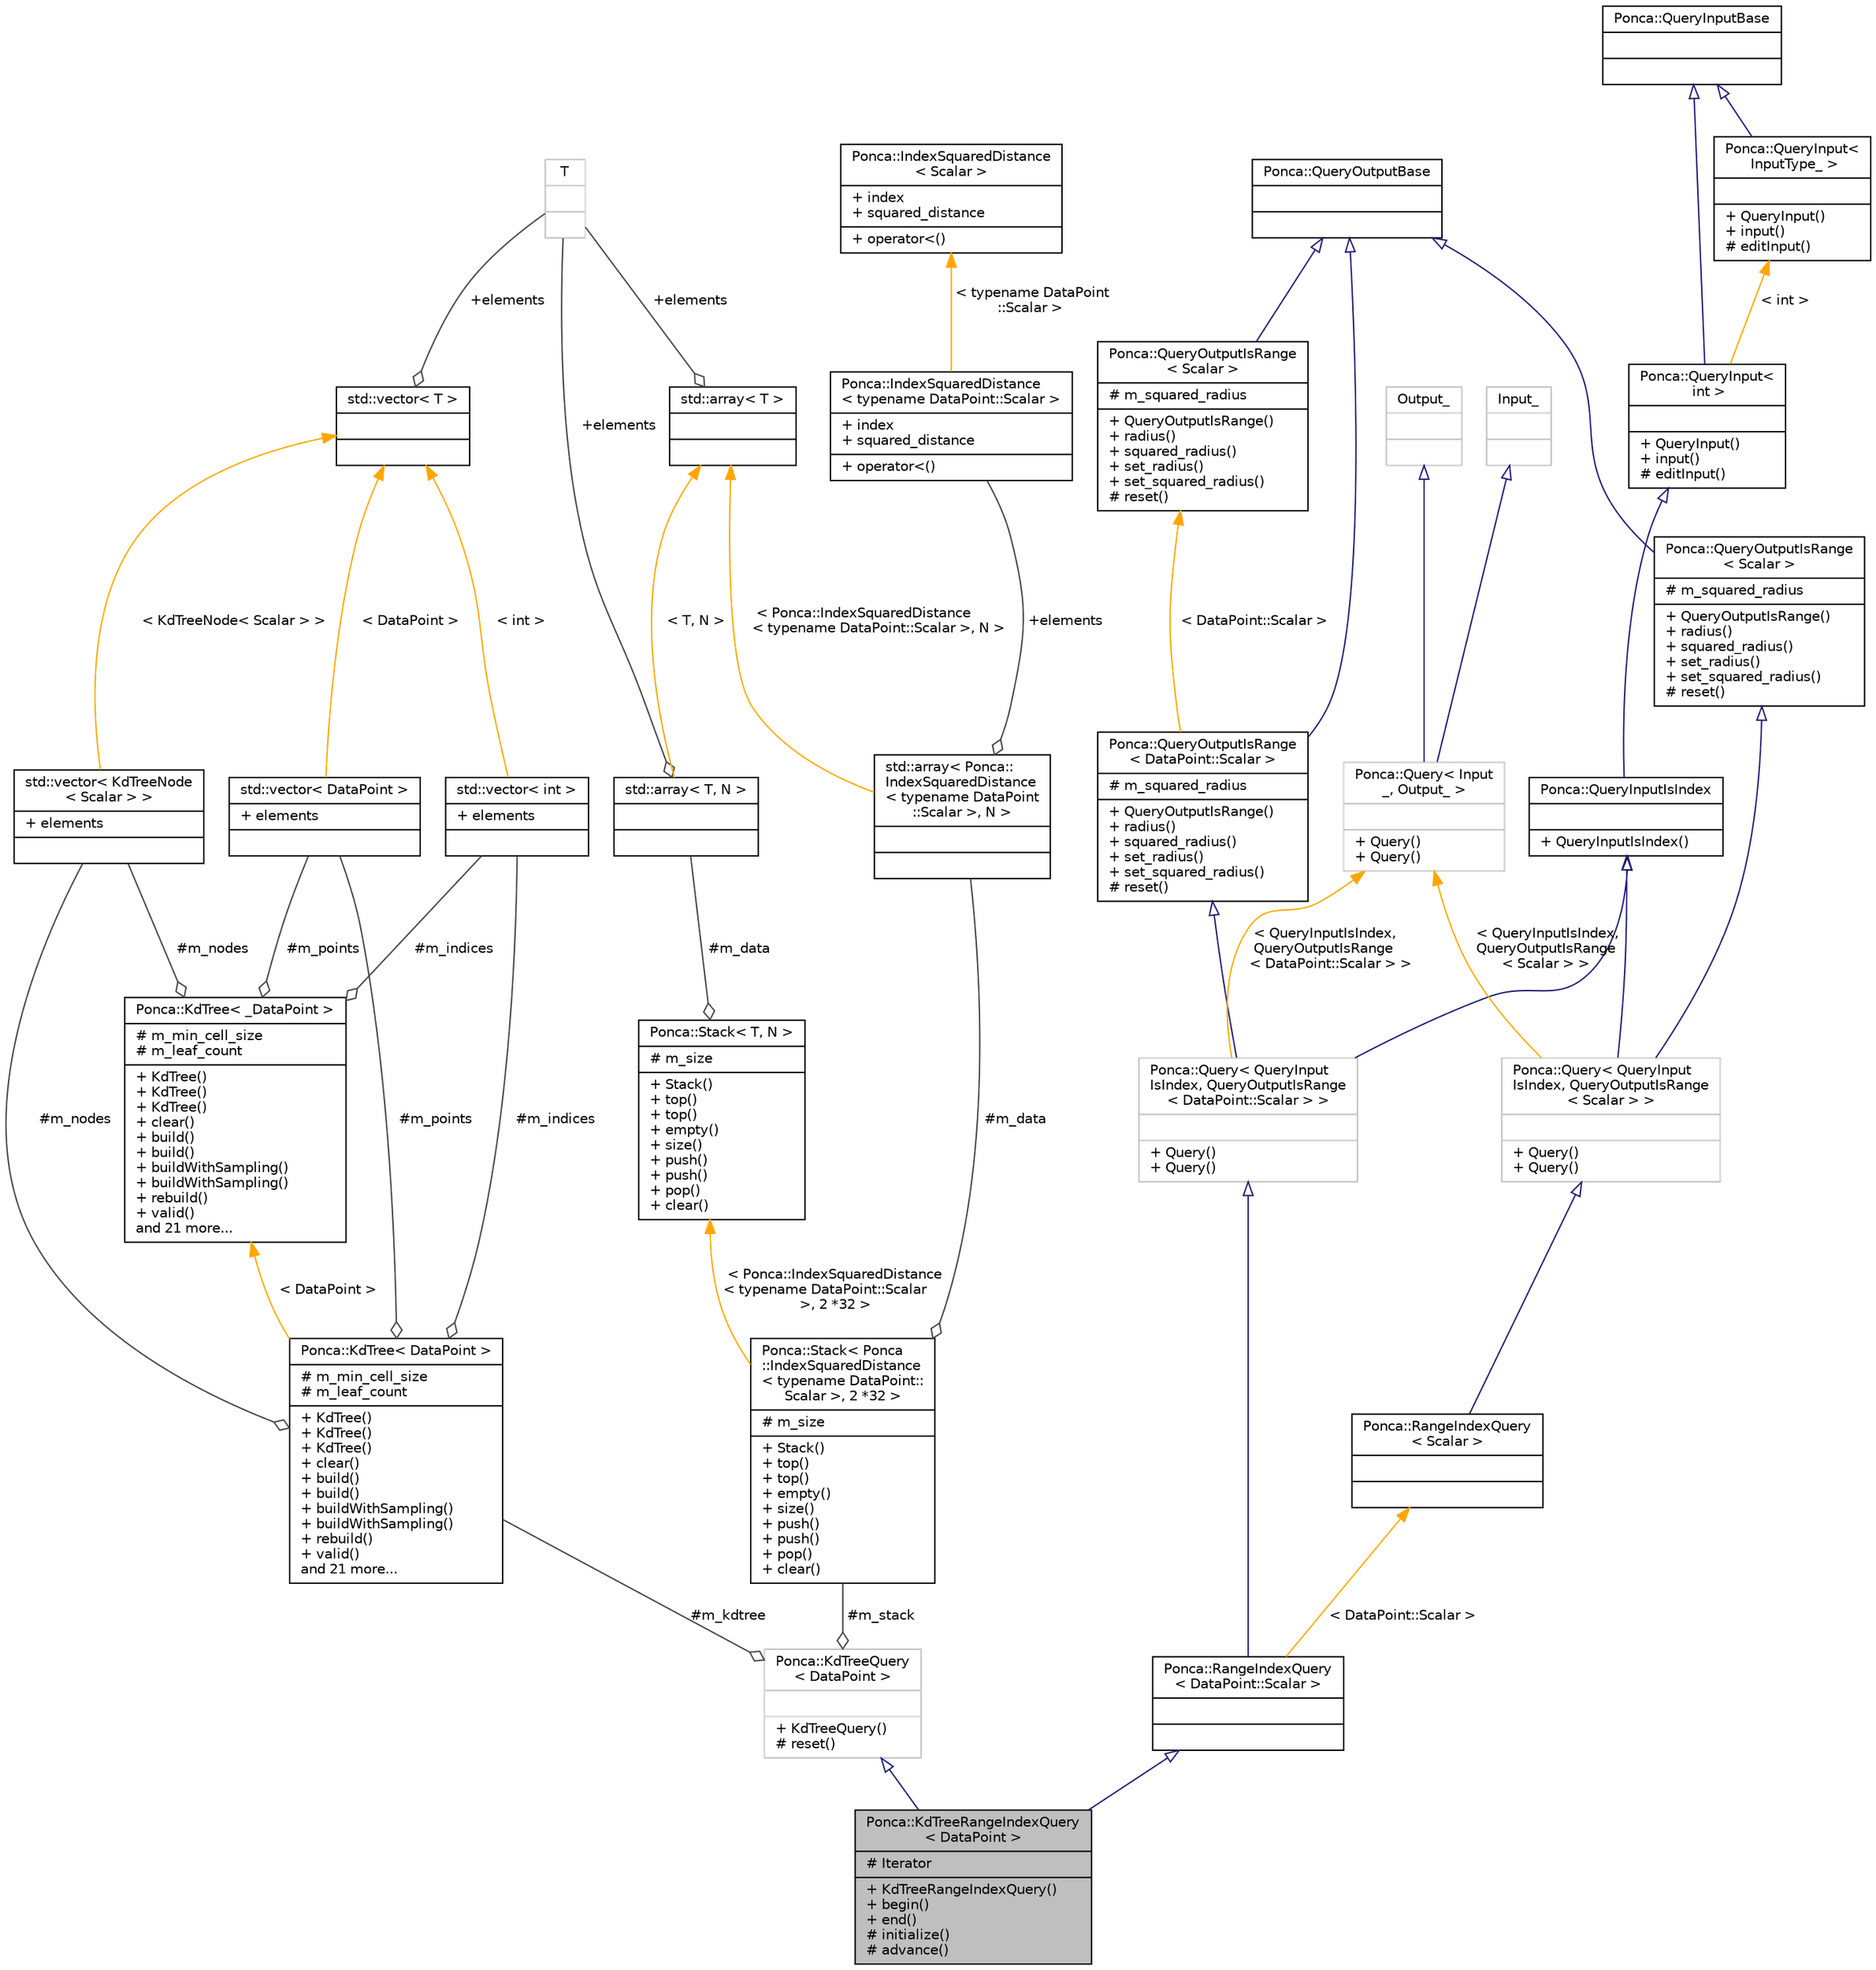 digraph "Ponca::KdTreeRangeIndexQuery&lt; DataPoint &gt;"
{
 // INTERACTIVE_SVG=YES
 // LATEX_PDF_SIZE
  bgcolor="transparent";
  edge [fontname="Helvetica",fontsize="10",labelfontname="Helvetica",labelfontsize="10"];
  node [fontname="Helvetica",fontsize="10",shape=record];
  Node1 [label="{Ponca::KdTreeRangeIndexQuery\l\< DataPoint \>\n|# Iterator\l|+ KdTreeRangeIndexQuery()\l+ begin()\l+ end()\l# initialize()\l# advance()\l}",height=0.2,width=0.4,color="black", fillcolor="grey75", style="filled", fontcolor="black",tooltip=" "];
  Node2 -> Node1 [dir="back",color="midnightblue",fontsize="10",style="solid",arrowtail="onormal",fontname="Helvetica"];
  Node2 [label="{Ponca::KdTreeQuery\l\< DataPoint \>\n||+ KdTreeQuery()\l# reset()\l}",height=0.2,width=0.4,color="grey75",URL="$group__spatialpartitioning.html#classPonca_1_1KdTreeQuery",tooltip=" "];
  Node3 -> Node2 [color="grey25",fontsize="10",style="solid",label=" #m_kdtree" ,arrowhead="odiamond",fontname="Helvetica"];
  Node3 [label="{Ponca::KdTree\< DataPoint \>\n|# m_min_cell_size\l# m_leaf_count\l|+ KdTree()\l+ KdTree()\l+ KdTree()\l+ clear()\l+ build()\l+ build()\l+ buildWithSampling()\l+ buildWithSampling()\l+ rebuild()\l+ valid()\land 21 more...\l}",height=0.2,width=0.4,color="black",URL="$group__spatialpartitioning.html",tooltip=" "];
  Node4 -> Node3 [color="grey25",fontsize="10",style="solid",label=" #m_points" ,arrowhead="odiamond",fontname="Helvetica"];
  Node4 [label="{std::vector\< DataPoint \>\n|+ elements\l|}",height=0.2,width=0.4,color="black",tooltip=" "];
  Node5 -> Node4 [dir="back",color="orange",fontsize="10",style="solid",label=" \< DataPoint \>" ,fontname="Helvetica"];
  Node5 [label="{std::vector\< T \>\n||}",height=0.2,width=0.4,color="black",tooltip=" "];
  Node6 -> Node5 [color="grey25",fontsize="10",style="solid",label=" +elements" ,arrowhead="odiamond",fontname="Helvetica"];
  Node6 [label="{T\n||}",height=0.2,width=0.4,color="grey75",tooltip=" "];
  Node7 -> Node3 [color="grey25",fontsize="10",style="solid",label=" #m_nodes" ,arrowhead="odiamond",fontname="Helvetica"];
  Node7 [label="{std::vector\< KdTreeNode\l\< Scalar \> \>\n|+ elements\l|}",height=0.2,width=0.4,color="black",tooltip=" "];
  Node5 -> Node7 [dir="back",color="orange",fontsize="10",style="solid",label=" \< KdTreeNode\< Scalar \> \>" ,fontname="Helvetica"];
  Node8 -> Node3 [color="grey25",fontsize="10",style="solid",label=" #m_indices" ,arrowhead="odiamond",fontname="Helvetica"];
  Node8 [label="{std::vector\< int \>\n|+ elements\l|}",height=0.2,width=0.4,color="black",tooltip=" "];
  Node5 -> Node8 [dir="back",color="orange",fontsize="10",style="solid",label=" \< int \>" ,fontname="Helvetica"];
  Node9 -> Node3 [dir="back",color="orange",fontsize="10",style="solid",label=" \< DataPoint \>" ,fontname="Helvetica"];
  Node9 [label="{Ponca::KdTree\< _DataPoint \>\n|# m_min_cell_size\l# m_leaf_count\l|+ KdTree()\l+ KdTree()\l+ KdTree()\l+ clear()\l+ build()\l+ build()\l+ buildWithSampling()\l+ buildWithSampling()\l+ rebuild()\l+ valid()\land 21 more...\l}",height=0.2,width=0.4,color="black",URL="$group__spatialpartitioning.html#classPonca_1_1KdTree",tooltip=" "];
  Node4 -> Node9 [color="grey25",fontsize="10",style="solid",label=" #m_points" ,arrowhead="odiamond",fontname="Helvetica"];
  Node7 -> Node9 [color="grey25",fontsize="10",style="solid",label=" #m_nodes" ,arrowhead="odiamond",fontname="Helvetica"];
  Node8 -> Node9 [color="grey25",fontsize="10",style="solid",label=" #m_indices" ,arrowhead="odiamond",fontname="Helvetica"];
  Node10 -> Node2 [color="grey25",fontsize="10",style="solid",label=" #m_stack" ,arrowhead="odiamond",fontname="Helvetica"];
  Node10 [label="{Ponca::Stack\< Ponca\l::IndexSquaredDistance\l\< typename DataPoint::\lScalar \>, 2 *32 \>\n|# m_size\l|+ Stack()\l+ top()\l+ top()\l+ empty()\l+ size()\l+ push()\l+ push()\l+ pop()\l+ clear()\l}",height=0.2,width=0.4,color="black",URL="$group__common.html",tooltip=" "];
  Node11 -> Node10 [color="grey25",fontsize="10",style="solid",label=" #m_data" ,arrowhead="odiamond",fontname="Helvetica"];
  Node11 [label="{std::array\< Ponca::\lIndexSquaredDistance\l\< typename DataPoint\l::Scalar \>, N \>\n||}",height=0.2,width=0.4,color="black",tooltip=" "];
  Node12 -> Node11 [color="grey25",fontsize="10",style="solid",label=" +elements" ,arrowhead="odiamond",fontname="Helvetica"];
  Node12 [label="{Ponca::IndexSquaredDistance\l\< typename DataPoint::Scalar \>\n|+ index\l+ squared_distance\l|+ operator\<()\l}",height=0.2,width=0.4,color="black",URL="$group__spatialpartitioning.html",tooltip=" "];
  Node13 -> Node12 [dir="back",color="orange",fontsize="10",style="solid",label=" \< typename DataPoint\l::Scalar \>" ,fontname="Helvetica"];
  Node13 [label="{Ponca::IndexSquaredDistance\l\< Scalar \>\n|+ index\l+ squared_distance\l|+ operator\<()\l}",height=0.2,width=0.4,color="black",URL="$group__spatialpartitioning.html#structPonca_1_1IndexSquaredDistance",tooltip="Associates an index with a distance."];
  Node14 -> Node11 [dir="back",color="orange",fontsize="10",style="solid",label=" \< Ponca::IndexSquaredDistance\l\< typename DataPoint::Scalar \>, N \>" ,fontname="Helvetica"];
  Node14 [label="{std::array\< T \>\n||}",height=0.2,width=0.4,color="black",tooltip=" "];
  Node6 -> Node14 [color="grey25",fontsize="10",style="solid",label=" +elements" ,arrowhead="odiamond",fontname="Helvetica"];
  Node15 -> Node10 [dir="back",color="orange",fontsize="10",style="solid",label=" \< Ponca::IndexSquaredDistance\l\< typename DataPoint::Scalar\l \>, 2 *32 \>" ,fontname="Helvetica"];
  Node15 [label="{Ponca::Stack\< T, N \>\n|# m_size\l|+ Stack()\l+ top()\l+ top()\l+ empty()\l+ size()\l+ push()\l+ push()\l+ pop()\l+ clear()\l}",height=0.2,width=0.4,color="black",URL="$group__common.html#classPonca_1_1Stack",tooltip="Stack with fixed-size storage."];
  Node16 -> Node15 [color="grey25",fontsize="10",style="solid",label=" #m_data" ,arrowhead="odiamond",fontname="Helvetica"];
  Node16 [label="{std::array\< T, N \>\n||}",height=0.2,width=0.4,color="black",tooltip=" "];
  Node6 -> Node16 [color="grey25",fontsize="10",style="solid",label=" +elements" ,arrowhead="odiamond",fontname="Helvetica"];
  Node14 -> Node16 [dir="back",color="orange",fontsize="10",style="solid",label=" \< T, N \>" ,fontname="Helvetica"];
  Node17 -> Node1 [dir="back",color="midnightblue",fontsize="10",style="solid",arrowtail="onormal",fontname="Helvetica"];
  Node17 [label="{Ponca::RangeIndexQuery\l\< DataPoint::Scalar \>\n||}",height=0.2,width=0.4,color="black",URL="$group__spatialpartitioning.html",tooltip=" "];
  Node18 -> Node17 [dir="back",color="midnightblue",fontsize="10",style="solid",arrowtail="onormal",fontname="Helvetica"];
  Node18 [label="{Ponca::Query\< QueryInput\lIsIndex, QueryOutputIsRange\l\< DataPoint::Scalar \> \>\n||+ Query()\l+ Query()\l}",height=0.2,width=0.4,color="grey75",URL="$group__spatialpartitioning.html",tooltip=" "];
  Node19 -> Node18 [dir="back",color="midnightblue",fontsize="10",style="solid",arrowtail="onormal",fontname="Helvetica"];
  Node19 [label="{Ponca::QueryInputIsIndex\n||+ QueryInputIsIndex()\l}",height=0.2,width=0.4,color="black",URL="$group__spatialpartitioning.html#structPonca_1_1QueryInputIsIndex",tooltip="Base class for queries storing points."];
  Node20 -> Node19 [dir="back",color="midnightblue",fontsize="10",style="solid",arrowtail="onormal",fontname="Helvetica"];
  Node20 [label="{Ponca::QueryInput\<\l int \>\n||+ QueryInput()\l+ input()\l# editInput()\l}",height=0.2,width=0.4,color="black",URL="$group__spatialpartitioning.html",tooltip=" "];
  Node21 -> Node20 [dir="back",color="midnightblue",fontsize="10",style="solid",arrowtail="onormal",fontname="Helvetica"];
  Node21 [label="{Ponca::QueryInputBase\n||}",height=0.2,width=0.4,color="black",URL="$group__spatialpartitioning.html#structPonca_1_1QueryInputBase",tooltip="Base class for queries input type."];
  Node22 -> Node20 [dir="back",color="orange",fontsize="10",style="solid",label=" \< int \>" ,fontname="Helvetica"];
  Node22 [label="{Ponca::QueryInput\<\l InputType_ \>\n||+ QueryInput()\l+ input()\l# editInput()\l}",height=0.2,width=0.4,color="black",URL="$group__spatialpartitioning.html#structPonca_1_1QueryInput",tooltip="Base class for typed queries input type."];
  Node21 -> Node22 [dir="back",color="midnightblue",fontsize="10",style="solid",arrowtail="onormal",fontname="Helvetica"];
  Node23 -> Node18 [dir="back",color="midnightblue",fontsize="10",style="solid",arrowtail="onormal",fontname="Helvetica"];
  Node23 [label="{Ponca::QueryOutputIsRange\l\< DataPoint::Scalar \>\n|# m_squared_radius\l|+ QueryOutputIsRange()\l+ radius()\l+ squared_radius()\l+ set_radius()\l+ set_squared_radius()\l# reset()\l}",height=0.2,width=0.4,color="black",URL="$group__spatialpartitioning.html",tooltip=" "];
  Node24 -> Node23 [dir="back",color="midnightblue",fontsize="10",style="solid",arrowtail="onormal",fontname="Helvetica"];
  Node24 [label="{Ponca::QueryOutputBase\n||}",height=0.2,width=0.4,color="black",URL="$group__spatialpartitioning.html#structPonca_1_1QueryOutputBase",tooltip="Base class for queries output type."];
  Node25 -> Node23 [dir="back",color="orange",fontsize="10",style="solid",label=" \< DataPoint::Scalar \>" ,fontname="Helvetica"];
  Node25 [label="{Ponca::QueryOutputIsRange\l\< Scalar \>\n|# m_squared_radius\l|+ QueryOutputIsRange()\l+ radius()\l+ squared_radius()\l+ set_radius()\l+ set_squared_radius()\l# reset()\l}",height=0.2,width=0.4,color="black",URL="$group__spatialpartitioning.html#structPonca_1_1QueryOutputIsRange",tooltip="Base class for range queries."];
  Node24 -> Node25 [dir="back",color="midnightblue",fontsize="10",style="solid",arrowtail="onormal",fontname="Helvetica"];
  Node26 -> Node18 [dir="back",color="orange",fontsize="10",style="solid",label=" \< QueryInputIsIndex,\l QueryOutputIsRange\l\< DataPoint::Scalar \> \>" ,fontname="Helvetica"];
  Node26 [label="{Ponca::Query\< Input\l_, Output_ \>\n||+ Query()\l+ Query()\l}",height=0.2,width=0.4,color="grey75",URL="$group__spatialpartitioning.html#structPonca_1_1Query",tooltip=" "];
  Node27 -> Node26 [dir="back",color="midnightblue",fontsize="10",style="solid",arrowtail="onormal",fontname="Helvetica"];
  Node27 [label="{Input_\n||}",height=0.2,width=0.4,color="grey75",tooltip=" "];
  Node28 -> Node26 [dir="back",color="midnightblue",fontsize="10",style="solid",arrowtail="onormal",fontname="Helvetica"];
  Node28 [label="{Output_\n||}",height=0.2,width=0.4,color="grey75",tooltip=" "];
  Node29 -> Node17 [dir="back",color="orange",fontsize="10",style="solid",label=" \< DataPoint::Scalar \>" ,fontname="Helvetica"];
  Node29 [label="{Ponca::RangeIndexQuery\l\< Scalar \>\n||}",height=0.2,width=0.4,color="black",URL="$group__spatialpartitioning.html#structPonca_1_1RangeIndexQuery",tooltip="Base Query class combining QueryInputIsIndex and QueryOutputIsRange."];
  Node30 -> Node29 [dir="back",color="midnightblue",fontsize="10",style="solid",arrowtail="onormal",fontname="Helvetica"];
  Node30 [label="{Ponca::Query\< QueryInput\lIsIndex, QueryOutputIsRange\l\< Scalar \> \>\n||+ Query()\l+ Query()\l}",height=0.2,width=0.4,color="grey75",URL="$group__spatialpartitioning.html",tooltip=" "];
  Node19 -> Node30 [dir="back",color="midnightblue",fontsize="10",style="solid",arrowtail="onormal",fontname="Helvetica"];
  Node31 -> Node30 [dir="back",color="midnightblue",fontsize="10",style="solid",arrowtail="onormal",fontname="Helvetica"];
  Node31 [label="{Ponca::QueryOutputIsRange\l\< Scalar \>\n|# m_squared_radius\l|+ QueryOutputIsRange()\l+ radius()\l+ squared_radius()\l+ set_radius()\l+ set_squared_radius()\l# reset()\l}",height=0.2,width=0.4,color="black",URL="$group__spatialpartitioning.html#structPonca_1_1QueryOutputIsRange",tooltip="Base class for range queries."];
  Node24 -> Node31 [dir="back",color="midnightblue",fontsize="10",style="solid",arrowtail="onormal",fontname="Helvetica"];
  Node26 -> Node30 [dir="back",color="orange",fontsize="10",style="solid",label=" \< QueryInputIsIndex,\l QueryOutputIsRange\l\< Scalar \> \>" ,fontname="Helvetica"];
}
